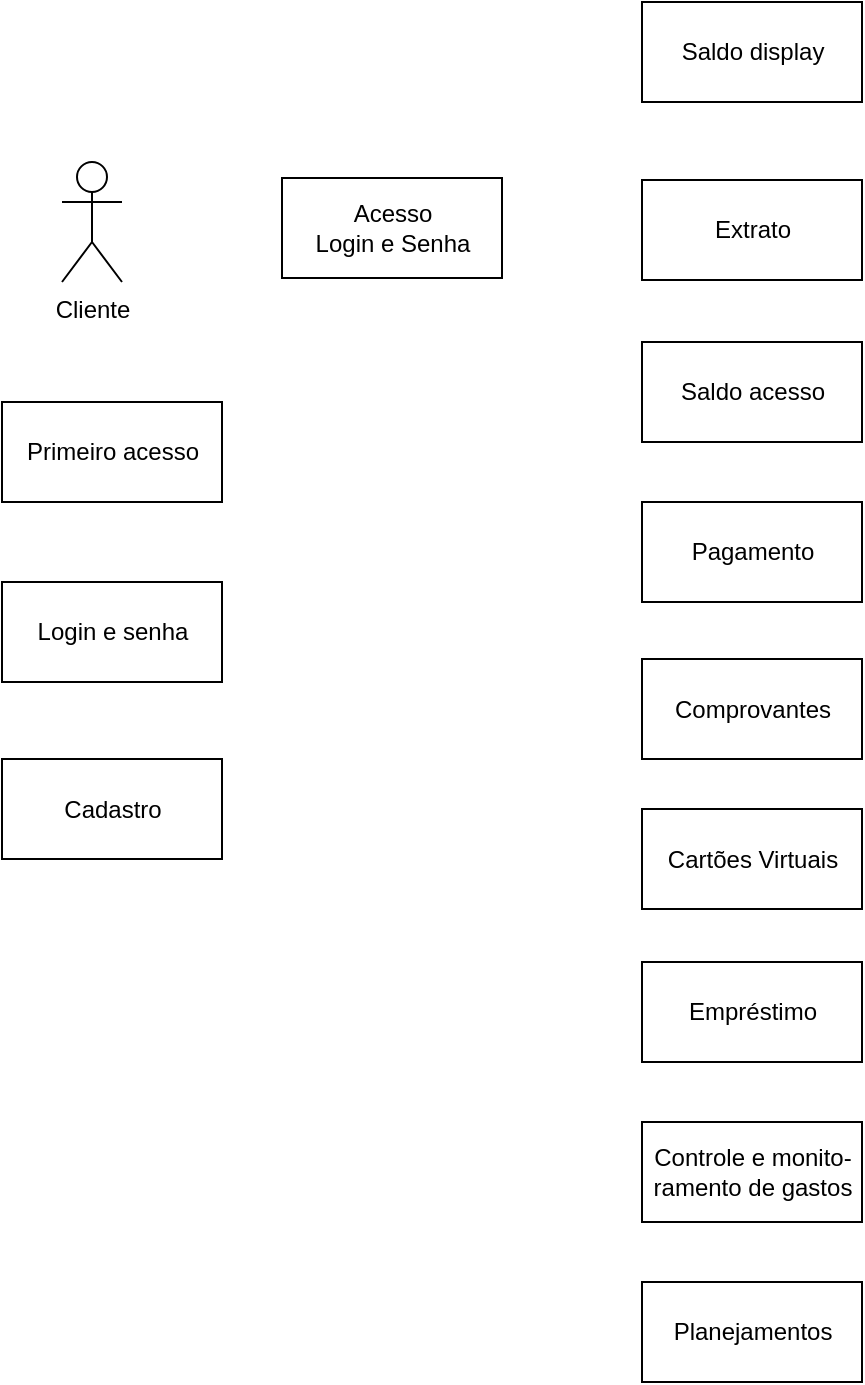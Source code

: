 <mxfile version="20.5.3" type="github">
  <diagram id="w9gQjrVkXFczXlAz3Dcr" name="Página-1">
    <mxGraphModel dx="1342" dy="614" grid="1" gridSize="10" guides="1" tooltips="1" connect="1" arrows="1" fold="1" page="1" pageScale="1" pageWidth="1169" pageHeight="827" math="0" shadow="0">
      <root>
        <mxCell id="0" />
        <mxCell id="1" parent="0" />
        <mxCell id="7-IFANGPNy61P93aO1FD-1" value="Cliente" style="shape=umlActor;verticalLabelPosition=bottom;verticalAlign=top;html=1;" vertex="1" parent="1">
          <mxGeometry x="70" y="90" width="30" height="60" as="geometry" />
        </mxCell>
        <mxCell id="7-IFANGPNy61P93aO1FD-2" value="&lt;div&gt;Acesso&lt;/div&gt;&lt;div&gt;Login e Senha&lt;/div&gt;" style="html=1;" vertex="1" parent="1">
          <mxGeometry x="180" y="98" width="110" height="50" as="geometry" />
        </mxCell>
        <mxCell id="7-IFANGPNy61P93aO1FD-3" value="Primeiro acesso" style="html=1;" vertex="1" parent="1">
          <mxGeometry x="40" y="210" width="110" height="50" as="geometry" />
        </mxCell>
        <mxCell id="7-IFANGPNy61P93aO1FD-4" value="Login e senha" style="html=1;" vertex="1" parent="1">
          <mxGeometry x="40" y="300" width="110" height="50" as="geometry" />
        </mxCell>
        <mxCell id="7-IFANGPNy61P93aO1FD-5" value="Cadastro" style="html=1;" vertex="1" parent="1">
          <mxGeometry x="40" y="388.5" width="110" height="50" as="geometry" />
        </mxCell>
        <mxCell id="7-IFANGPNy61P93aO1FD-6" value="Saldo display" style="html=1;" vertex="1" parent="1">
          <mxGeometry x="360" y="10" width="110" height="50" as="geometry" />
        </mxCell>
        <mxCell id="7-IFANGPNy61P93aO1FD-7" value="Extrato" style="html=1;" vertex="1" parent="1">
          <mxGeometry x="360" y="99" width="110" height="50" as="geometry" />
        </mxCell>
        <mxCell id="7-IFANGPNy61P93aO1FD-8" value="Saldo acesso" style="html=1;" vertex="1" parent="1">
          <mxGeometry x="360" y="180" width="110" height="50" as="geometry" />
        </mxCell>
        <mxCell id="7-IFANGPNy61P93aO1FD-9" value="Pagamento" style="html=1;" vertex="1" parent="1">
          <mxGeometry x="360" y="260" width="110" height="50" as="geometry" />
        </mxCell>
        <mxCell id="7-IFANGPNy61P93aO1FD-10" value="Comprovantes" style="html=1;" vertex="1" parent="1">
          <mxGeometry x="360" y="338.5" width="110" height="50" as="geometry" />
        </mxCell>
        <mxCell id="7-IFANGPNy61P93aO1FD-11" value="Cartões Virtuais" style="html=1;" vertex="1" parent="1">
          <mxGeometry x="360" y="413.5" width="110" height="50" as="geometry" />
        </mxCell>
        <mxCell id="7-IFANGPNy61P93aO1FD-12" value="Empréstimo" style="html=1;" vertex="1" parent="1">
          <mxGeometry x="360" y="490" width="110" height="50" as="geometry" />
        </mxCell>
        <mxCell id="7-IFANGPNy61P93aO1FD-13" value="&lt;div&gt;Controle e monito-&lt;/div&gt;&lt;div&gt;ramento de gastos&lt;/div&gt;" style="html=1;" vertex="1" parent="1">
          <mxGeometry x="360" y="570" width="110" height="50" as="geometry" />
        </mxCell>
        <mxCell id="7-IFANGPNy61P93aO1FD-14" value="&lt;div&gt;Planejamentos&lt;br&gt;&lt;/div&gt;" style="html=1;" vertex="1" parent="1">
          <mxGeometry x="360" y="650" width="110" height="50" as="geometry" />
        </mxCell>
      </root>
    </mxGraphModel>
  </diagram>
</mxfile>
